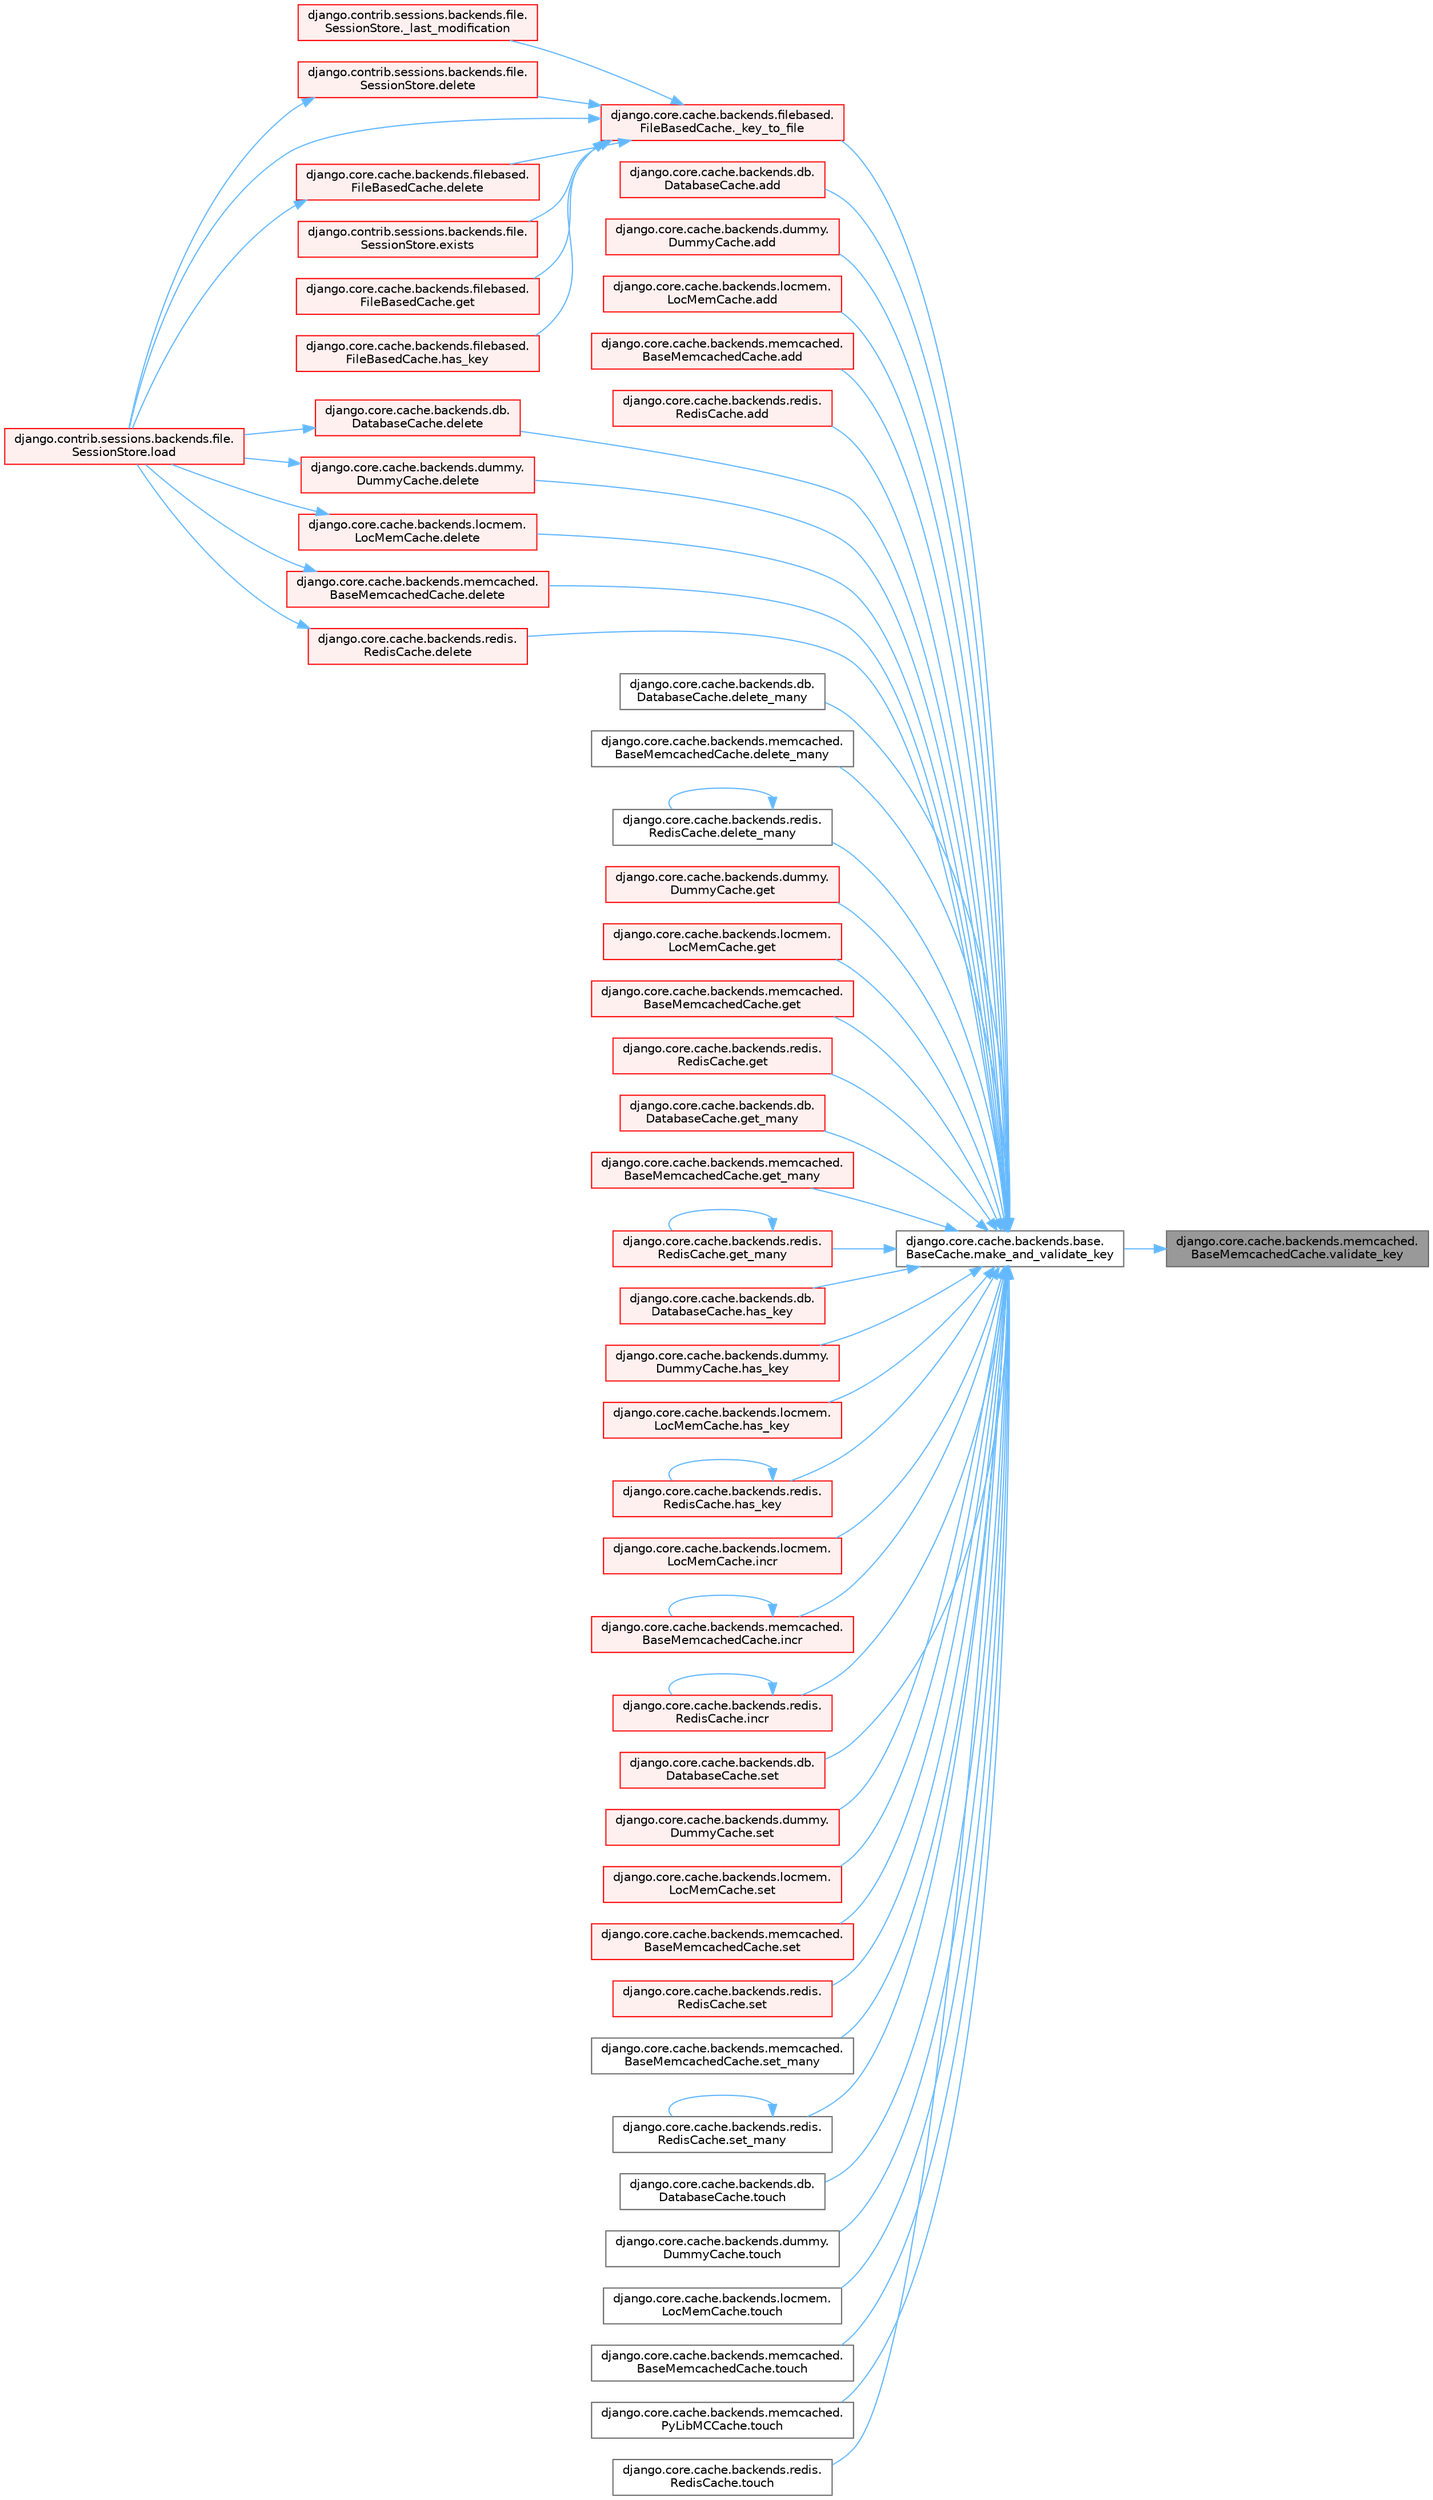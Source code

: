 digraph "django.core.cache.backends.memcached.BaseMemcachedCache.validate_key"
{
 // LATEX_PDF_SIZE
  bgcolor="transparent";
  edge [fontname=Helvetica,fontsize=10,labelfontname=Helvetica,labelfontsize=10];
  node [fontname=Helvetica,fontsize=10,shape=box,height=0.2,width=0.4];
  rankdir="RL";
  Node1 [id="Node000001",label="django.core.cache.backends.memcached.\lBaseMemcachedCache.validate_key",height=0.2,width=0.4,color="gray40", fillcolor="grey60", style="filled", fontcolor="black",tooltip=" "];
  Node1 -> Node2 [id="edge1_Node000001_Node000002",dir="back",color="steelblue1",style="solid",tooltip=" "];
  Node2 [id="Node000002",label="django.core.cache.backends.base.\lBaseCache.make_and_validate_key",height=0.2,width=0.4,color="grey40", fillcolor="white", style="filled",URL="$classdjango_1_1core_1_1cache_1_1backends_1_1base_1_1_base_cache.html#a167e3a6c65f782f011f4a0f4da30d4f5",tooltip=" "];
  Node2 -> Node3 [id="edge2_Node000002_Node000003",dir="back",color="steelblue1",style="solid",tooltip=" "];
  Node3 [id="Node000003",label="django.core.cache.backends.filebased.\lFileBasedCache._key_to_file",height=0.2,width=0.4,color="red", fillcolor="#FFF0F0", style="filled",URL="$classdjango_1_1core_1_1cache_1_1backends_1_1filebased_1_1_file_based_cache.html#a609a352ed94a630e0195ea562de545da",tooltip=" "];
  Node3 -> Node4 [id="edge3_Node000003_Node000004",dir="back",color="steelblue1",style="solid",tooltip=" "];
  Node4 [id="Node000004",label="django.contrib.sessions.backends.file.\lSessionStore._last_modification",height=0.2,width=0.4,color="red", fillcolor="#FFF0F0", style="filled",URL="$classdjango_1_1contrib_1_1sessions_1_1backends_1_1file_1_1_session_store.html#a8b4d1a775b85b229d891b8eca56af491",tooltip=" "];
  Node3 -> Node381 [id="edge4_Node000003_Node000381",dir="back",color="steelblue1",style="solid",tooltip=" "];
  Node381 [id="Node000381",label="django.contrib.sessions.backends.file.\lSessionStore.delete",height=0.2,width=0.4,color="red", fillcolor="#FFF0F0", style="filled",URL="$classdjango_1_1contrib_1_1sessions_1_1backends_1_1file_1_1_session_store.html#adff061b9bf9001df76e9ac5f58286ec4",tooltip=" "];
  Node381 -> Node6 [id="edge5_Node000381_Node000006",dir="back",color="steelblue1",style="solid",tooltip=" "];
  Node6 [id="Node000006",label="django.contrib.sessions.backends.file.\lSessionStore.load",height=0.2,width=0.4,color="red", fillcolor="#FFF0F0", style="filled",URL="$classdjango_1_1contrib_1_1sessions_1_1backends_1_1file_1_1_session_store.html#a408fa63512306fbaa7bbb62742f0295f",tooltip=" "];
  Node3 -> Node390 [id="edge6_Node000003_Node000390",dir="back",color="steelblue1",style="solid",tooltip=" "];
  Node390 [id="Node000390",label="django.core.cache.backends.filebased.\lFileBasedCache.delete",height=0.2,width=0.4,color="red", fillcolor="#FFF0F0", style="filled",URL="$classdjango_1_1core_1_1cache_1_1backends_1_1filebased_1_1_file_based_cache.html#a3ea01a368d14aacb993c07120084e49b",tooltip=" "];
  Node390 -> Node6 [id="edge7_Node000390_Node000006",dir="back",color="steelblue1",style="solid",tooltip=" "];
  Node3 -> Node391 [id="edge8_Node000003_Node000391",dir="back",color="steelblue1",style="solid",tooltip=" "];
  Node391 [id="Node000391",label="django.contrib.sessions.backends.file.\lSessionStore.exists",height=0.2,width=0.4,color="red", fillcolor="#FFF0F0", style="filled",URL="$classdjango_1_1contrib_1_1sessions_1_1backends_1_1file_1_1_session_store.html#ac71713367271770f0725f65d90ea66c5",tooltip=" "];
  Node3 -> Node2965 [id="edge9_Node000003_Node002965",dir="back",color="steelblue1",style="solid",tooltip=" "];
  Node2965 [id="Node002965",label="django.core.cache.backends.filebased.\lFileBasedCache.get",height=0.2,width=0.4,color="red", fillcolor="#FFF0F0", style="filled",URL="$classdjango_1_1core_1_1cache_1_1backends_1_1filebased_1_1_file_based_cache.html#a81478fa25dd545d6e223f4e3d6760646",tooltip=" "];
  Node3 -> Node2966 [id="edge10_Node000003_Node002966",dir="back",color="steelblue1",style="solid",tooltip=" "];
  Node2966 [id="Node002966",label="django.core.cache.backends.filebased.\lFileBasedCache.has_key",height=0.2,width=0.4,color="red", fillcolor="#FFF0F0", style="filled",URL="$classdjango_1_1core_1_1cache_1_1backends_1_1filebased_1_1_file_based_cache.html#a8372c71fa4978b5eb54252ab924eb2f9",tooltip=" "];
  Node3 -> Node6 [id="edge11_Node000003_Node000006",dir="back",color="steelblue1",style="solid",tooltip=" "];
  Node2 -> Node3144 [id="edge12_Node000002_Node003144",dir="back",color="steelblue1",style="solid",tooltip=" "];
  Node3144 [id="Node003144",label="django.core.cache.backends.db.\lDatabaseCache.add",height=0.2,width=0.4,color="red", fillcolor="#FFF0F0", style="filled",URL="$classdjango_1_1core_1_1cache_1_1backends_1_1db_1_1_database_cache.html#a6196dda2bfd9eca834ecd81a7a217ec4",tooltip=" "];
  Node2 -> Node3145 [id="edge13_Node000002_Node003145",dir="back",color="steelblue1",style="solid",tooltip=" "];
  Node3145 [id="Node003145",label="django.core.cache.backends.dummy.\lDummyCache.add",height=0.2,width=0.4,color="red", fillcolor="#FFF0F0", style="filled",URL="$classdjango_1_1core_1_1cache_1_1backends_1_1dummy_1_1_dummy_cache.html#adc04a4b63e4c6a4f61c832f87b9231ed",tooltip=" "];
  Node2 -> Node3146 [id="edge14_Node000002_Node003146",dir="back",color="steelblue1",style="solid",tooltip=" "];
  Node3146 [id="Node003146",label="django.core.cache.backends.locmem.\lLocMemCache.add",height=0.2,width=0.4,color="red", fillcolor="#FFF0F0", style="filled",URL="$classdjango_1_1core_1_1cache_1_1backends_1_1locmem_1_1_loc_mem_cache.html#a6c454b0a21a7ef56bac23c2c47a767a9",tooltip=" "];
  Node2 -> Node3147 [id="edge15_Node000002_Node003147",dir="back",color="steelblue1",style="solid",tooltip=" "];
  Node3147 [id="Node003147",label="django.core.cache.backends.memcached.\lBaseMemcachedCache.add",height=0.2,width=0.4,color="red", fillcolor="#FFF0F0", style="filled",URL="$classdjango_1_1core_1_1cache_1_1backends_1_1memcached_1_1_base_memcached_cache.html#a1d7675623ea665a0ee0748173eeb0a38",tooltip=" "];
  Node2 -> Node3148 [id="edge16_Node000002_Node003148",dir="back",color="steelblue1",style="solid",tooltip=" "];
  Node3148 [id="Node003148",label="django.core.cache.backends.redis.\lRedisCache.add",height=0.2,width=0.4,color="red", fillcolor="#FFF0F0", style="filled",URL="$classdjango_1_1core_1_1cache_1_1backends_1_1redis_1_1_redis_cache.html#a5d4d6507b2a2647f876da5c964cb73c2",tooltip=" "];
  Node2 -> Node3149 [id="edge17_Node000002_Node003149",dir="back",color="steelblue1",style="solid",tooltip=" "];
  Node3149 [id="Node003149",label="django.core.cache.backends.db.\lDatabaseCache.delete",height=0.2,width=0.4,color="red", fillcolor="#FFF0F0", style="filled",URL="$classdjango_1_1core_1_1cache_1_1backends_1_1db_1_1_database_cache.html#a84f1738797247ea8a428dd8b42a3291e",tooltip=" "];
  Node3149 -> Node6 [id="edge18_Node003149_Node000006",dir="back",color="steelblue1",style="solid",tooltip=" "];
  Node2 -> Node3150 [id="edge19_Node000002_Node003150",dir="back",color="steelblue1",style="solid",tooltip=" "];
  Node3150 [id="Node003150",label="django.core.cache.backends.dummy.\lDummyCache.delete",height=0.2,width=0.4,color="red", fillcolor="#FFF0F0", style="filled",URL="$classdjango_1_1core_1_1cache_1_1backends_1_1dummy_1_1_dummy_cache.html#abc94913f7d94ee54a3ded666aa0b5a18",tooltip=" "];
  Node3150 -> Node6 [id="edge20_Node003150_Node000006",dir="back",color="steelblue1",style="solid",tooltip=" "];
  Node2 -> Node2985 [id="edge21_Node000002_Node002985",dir="back",color="steelblue1",style="solid",tooltip=" "];
  Node2985 [id="Node002985",label="django.core.cache.backends.locmem.\lLocMemCache.delete",height=0.2,width=0.4,color="red", fillcolor="#FFF0F0", style="filled",URL="$classdjango_1_1core_1_1cache_1_1backends_1_1locmem_1_1_loc_mem_cache.html#ae4e405d2ee12f7daa88bdfc864a67106",tooltip=" "];
  Node2985 -> Node6 [id="edge22_Node002985_Node000006",dir="back",color="steelblue1",style="solid",tooltip=" "];
  Node2 -> Node3151 [id="edge23_Node000002_Node003151",dir="back",color="steelblue1",style="solid",tooltip=" "];
  Node3151 [id="Node003151",label="django.core.cache.backends.memcached.\lBaseMemcachedCache.delete",height=0.2,width=0.4,color="red", fillcolor="#FFF0F0", style="filled",URL="$classdjango_1_1core_1_1cache_1_1backends_1_1memcached_1_1_base_memcached_cache.html#a3124f8037f81e0bd838ac93896e01b91",tooltip=" "];
  Node3151 -> Node6 [id="edge24_Node003151_Node000006",dir="back",color="steelblue1",style="solid",tooltip=" "];
  Node2 -> Node3152 [id="edge25_Node000002_Node003152",dir="back",color="steelblue1",style="solid",tooltip=" "];
  Node3152 [id="Node003152",label="django.core.cache.backends.redis.\lRedisCache.delete",height=0.2,width=0.4,color="red", fillcolor="#FFF0F0", style="filled",URL="$classdjango_1_1core_1_1cache_1_1backends_1_1redis_1_1_redis_cache.html#a1ca6a8ab121e0dbbc6bf2e1c893a1e38",tooltip=" "];
  Node3152 -> Node6 [id="edge26_Node003152_Node000006",dir="back",color="steelblue1",style="solid",tooltip=" "];
  Node2 -> Node3153 [id="edge27_Node000002_Node003153",dir="back",color="steelblue1",style="solid",tooltip=" "];
  Node3153 [id="Node003153",label="django.core.cache.backends.db.\lDatabaseCache.delete_many",height=0.2,width=0.4,color="grey40", fillcolor="white", style="filled",URL="$classdjango_1_1core_1_1cache_1_1backends_1_1db_1_1_database_cache.html#a39cc540569557aa9a23f8e68e728d37d",tooltip=" "];
  Node2 -> Node3154 [id="edge28_Node000002_Node003154",dir="back",color="steelblue1",style="solid",tooltip=" "];
  Node3154 [id="Node003154",label="django.core.cache.backends.memcached.\lBaseMemcachedCache.delete_many",height=0.2,width=0.4,color="grey40", fillcolor="white", style="filled",URL="$classdjango_1_1core_1_1cache_1_1backends_1_1memcached_1_1_base_memcached_cache.html#ac251f133a61906b941456034b2467932",tooltip=" "];
  Node2 -> Node3155 [id="edge29_Node000002_Node003155",dir="back",color="steelblue1",style="solid",tooltip=" "];
  Node3155 [id="Node003155",label="django.core.cache.backends.redis.\lRedisCache.delete_many",height=0.2,width=0.4,color="grey40", fillcolor="white", style="filled",URL="$classdjango_1_1core_1_1cache_1_1backends_1_1redis_1_1_redis_cache.html#a956a835f36301f7d8a147497681697f6",tooltip=" "];
  Node3155 -> Node3155 [id="edge30_Node003155_Node003155",dir="back",color="steelblue1",style="solid",tooltip=" "];
  Node2 -> Node3156 [id="edge31_Node000002_Node003156",dir="back",color="steelblue1",style="solid",tooltip=" "];
  Node3156 [id="Node003156",label="django.core.cache.backends.dummy.\lDummyCache.get",height=0.2,width=0.4,color="red", fillcolor="#FFF0F0", style="filled",URL="$classdjango_1_1core_1_1cache_1_1backends_1_1dummy_1_1_dummy_cache.html#a91db0f78eeef15ccb77c8c518e12de81",tooltip=" "];
  Node2 -> Node2988 [id="edge32_Node000002_Node002988",dir="back",color="steelblue1",style="solid",tooltip=" "];
  Node2988 [id="Node002988",label="django.core.cache.backends.locmem.\lLocMemCache.get",height=0.2,width=0.4,color="red", fillcolor="#FFF0F0", style="filled",URL="$classdjango_1_1core_1_1cache_1_1backends_1_1locmem_1_1_loc_mem_cache.html#aeb7aff9d132188d4b106f42045eaf803",tooltip=" "];
  Node2 -> Node3157 [id="edge33_Node000002_Node003157",dir="back",color="steelblue1",style="solid",tooltip=" "];
  Node3157 [id="Node003157",label="django.core.cache.backends.memcached.\lBaseMemcachedCache.get",height=0.2,width=0.4,color="red", fillcolor="#FFF0F0", style="filled",URL="$classdjango_1_1core_1_1cache_1_1backends_1_1memcached_1_1_base_memcached_cache.html#ad5e6be20ce407cf4548603d3b413c56e",tooltip=" "];
  Node2 -> Node3158 [id="edge34_Node000002_Node003158",dir="back",color="steelblue1",style="solid",tooltip=" "];
  Node3158 [id="Node003158",label="django.core.cache.backends.redis.\lRedisCache.get",height=0.2,width=0.4,color="red", fillcolor="#FFF0F0", style="filled",URL="$classdjango_1_1core_1_1cache_1_1backends_1_1redis_1_1_redis_cache.html#ac5ae812bc82909854e7658e31c37fdcb",tooltip=" "];
  Node2 -> Node3159 [id="edge35_Node000002_Node003159",dir="back",color="steelblue1",style="solid",tooltip=" "];
  Node3159 [id="Node003159",label="django.core.cache.backends.db.\lDatabaseCache.get_many",height=0.2,width=0.4,color="red", fillcolor="#FFF0F0", style="filled",URL="$classdjango_1_1core_1_1cache_1_1backends_1_1db_1_1_database_cache.html#a6366f287d069ab0d0fb239a542590156",tooltip=" "];
  Node2 -> Node3160 [id="edge36_Node000002_Node003160",dir="back",color="steelblue1",style="solid",tooltip=" "];
  Node3160 [id="Node003160",label="django.core.cache.backends.memcached.\lBaseMemcachedCache.get_many",height=0.2,width=0.4,color="red", fillcolor="#FFF0F0", style="filled",URL="$classdjango_1_1core_1_1cache_1_1backends_1_1memcached_1_1_base_memcached_cache.html#a85a44d2325c772d87df092ebdf277e51",tooltip=" "];
  Node2 -> Node3161 [id="edge37_Node000002_Node003161",dir="back",color="steelblue1",style="solid",tooltip=" "];
  Node3161 [id="Node003161",label="django.core.cache.backends.redis.\lRedisCache.get_many",height=0.2,width=0.4,color="red", fillcolor="#FFF0F0", style="filled",URL="$classdjango_1_1core_1_1cache_1_1backends_1_1redis_1_1_redis_cache.html#a274f736272150c12722239dcfbb11acd",tooltip=" "];
  Node3161 -> Node3161 [id="edge38_Node003161_Node003161",dir="back",color="steelblue1",style="solid",tooltip=" "];
  Node2 -> Node3162 [id="edge39_Node000002_Node003162",dir="back",color="steelblue1",style="solid",tooltip=" "];
  Node3162 [id="Node003162",label="django.core.cache.backends.db.\lDatabaseCache.has_key",height=0.2,width=0.4,color="red", fillcolor="#FFF0F0", style="filled",URL="$classdjango_1_1core_1_1cache_1_1backends_1_1db_1_1_database_cache.html#aef6de2492e2cf56b23539fee71cc3953",tooltip=" "];
  Node2 -> Node3163 [id="edge40_Node000002_Node003163",dir="back",color="steelblue1",style="solid",tooltip=" "];
  Node3163 [id="Node003163",label="django.core.cache.backends.dummy.\lDummyCache.has_key",height=0.2,width=0.4,color="red", fillcolor="#FFF0F0", style="filled",URL="$classdjango_1_1core_1_1cache_1_1backends_1_1dummy_1_1_dummy_cache.html#a9b21f2da2f41f44319353a24a5101163",tooltip=" "];
  Node2 -> Node2989 [id="edge41_Node000002_Node002989",dir="back",color="steelblue1",style="solid",tooltip=" "];
  Node2989 [id="Node002989",label="django.core.cache.backends.locmem.\lLocMemCache.has_key",height=0.2,width=0.4,color="red", fillcolor="#FFF0F0", style="filled",URL="$classdjango_1_1core_1_1cache_1_1backends_1_1locmem_1_1_loc_mem_cache.html#aeb6759ed9e4eb6930bb77452e453ef5c",tooltip=" "];
  Node2 -> Node3164 [id="edge42_Node000002_Node003164",dir="back",color="steelblue1",style="solid",tooltip=" "];
  Node3164 [id="Node003164",label="django.core.cache.backends.redis.\lRedisCache.has_key",height=0.2,width=0.4,color="red", fillcolor="#FFF0F0", style="filled",URL="$classdjango_1_1core_1_1cache_1_1backends_1_1redis_1_1_redis_cache.html#adfdfa1873b08e96396368979fa159347",tooltip=" "];
  Node3164 -> Node3164 [id="edge43_Node003164_Node003164",dir="back",color="steelblue1",style="solid",tooltip=" "];
  Node2 -> Node2990 [id="edge44_Node000002_Node002990",dir="back",color="steelblue1",style="solid",tooltip=" "];
  Node2990 [id="Node002990",label="django.core.cache.backends.locmem.\lLocMemCache.incr",height=0.2,width=0.4,color="red", fillcolor="#FFF0F0", style="filled",URL="$classdjango_1_1core_1_1cache_1_1backends_1_1locmem_1_1_loc_mem_cache.html#a3ab3b12146a8144a5e580ff4e852635d",tooltip=" "];
  Node2 -> Node783 [id="edge45_Node000002_Node000783",dir="back",color="steelblue1",style="solid",tooltip=" "];
  Node783 [id="Node000783",label="django.core.cache.backends.memcached.\lBaseMemcachedCache.incr",height=0.2,width=0.4,color="red", fillcolor="#FFF0F0", style="filled",URL="$classdjango_1_1core_1_1cache_1_1backends_1_1memcached_1_1_base_memcached_cache.html#aef50770ac68a7929f8609f493e767c8d",tooltip=" "];
  Node783 -> Node783 [id="edge46_Node000783_Node000783",dir="back",color="steelblue1",style="solid",tooltip=" "];
  Node2 -> Node3165 [id="edge47_Node000002_Node003165",dir="back",color="steelblue1",style="solid",tooltip=" "];
  Node3165 [id="Node003165",label="django.core.cache.backends.redis.\lRedisCache.incr",height=0.2,width=0.4,color="red", fillcolor="#FFF0F0", style="filled",URL="$classdjango_1_1core_1_1cache_1_1backends_1_1redis_1_1_redis_cache.html#a6b37444fa82fece674835401cdedec72",tooltip=" "];
  Node3165 -> Node3165 [id="edge48_Node003165_Node003165",dir="back",color="steelblue1",style="solid",tooltip=" "];
  Node2 -> Node3166 [id="edge49_Node000002_Node003166",dir="back",color="steelblue1",style="solid",tooltip=" "];
  Node3166 [id="Node003166",label="django.core.cache.backends.db.\lDatabaseCache.set",height=0.2,width=0.4,color="red", fillcolor="#FFF0F0", style="filled",URL="$classdjango_1_1core_1_1cache_1_1backends_1_1db_1_1_database_cache.html#af7feb1b77937214a7d9b5698e4e0bb29",tooltip=" "];
  Node2 -> Node3167 [id="edge50_Node000002_Node003167",dir="back",color="steelblue1",style="solid",tooltip=" "];
  Node3167 [id="Node003167",label="django.core.cache.backends.dummy.\lDummyCache.set",height=0.2,width=0.4,color="red", fillcolor="#FFF0F0", style="filled",URL="$classdjango_1_1core_1_1cache_1_1backends_1_1dummy_1_1_dummy_cache.html#a60c9c882b0d1e6581511e5e9b0cf96db",tooltip=" "];
  Node2 -> Node3168 [id="edge51_Node000002_Node003168",dir="back",color="steelblue1",style="solid",tooltip=" "];
  Node3168 [id="Node003168",label="django.core.cache.backends.locmem.\lLocMemCache.set",height=0.2,width=0.4,color="red", fillcolor="#FFF0F0", style="filled",URL="$classdjango_1_1core_1_1cache_1_1backends_1_1locmem_1_1_loc_mem_cache.html#a257e45a1dc910ee163a95cabdb410e9e",tooltip=" "];
  Node2 -> Node3169 [id="edge52_Node000002_Node003169",dir="back",color="steelblue1",style="solid",tooltip=" "];
  Node3169 [id="Node003169",label="django.core.cache.backends.memcached.\lBaseMemcachedCache.set",height=0.2,width=0.4,color="red", fillcolor="#FFF0F0", style="filled",URL="$classdjango_1_1core_1_1cache_1_1backends_1_1memcached_1_1_base_memcached_cache.html#a68a6d2285de9be70c8ab56944733c2c1",tooltip=" "];
  Node2 -> Node3170 [id="edge53_Node000002_Node003170",dir="back",color="steelblue1",style="solid",tooltip=" "];
  Node3170 [id="Node003170",label="django.core.cache.backends.redis.\lRedisCache.set",height=0.2,width=0.4,color="red", fillcolor="#FFF0F0", style="filled",URL="$classdjango_1_1core_1_1cache_1_1backends_1_1redis_1_1_redis_cache.html#a76b6bcb5134592037c3749b97553f175",tooltip=" "];
  Node2 -> Node3171 [id="edge54_Node000002_Node003171",dir="back",color="steelblue1",style="solid",tooltip=" "];
  Node3171 [id="Node003171",label="django.core.cache.backends.memcached.\lBaseMemcachedCache.set_many",height=0.2,width=0.4,color="grey40", fillcolor="white", style="filled",URL="$classdjango_1_1core_1_1cache_1_1backends_1_1memcached_1_1_base_memcached_cache.html#a599196c36fde1e368eb1ecaab39fd209",tooltip=" "];
  Node2 -> Node3172 [id="edge55_Node000002_Node003172",dir="back",color="steelblue1",style="solid",tooltip=" "];
  Node3172 [id="Node003172",label="django.core.cache.backends.redis.\lRedisCache.set_many",height=0.2,width=0.4,color="grey40", fillcolor="white", style="filled",URL="$classdjango_1_1core_1_1cache_1_1backends_1_1redis_1_1_redis_cache.html#a9098c6fac845e942585d4dcb864bb049",tooltip=" "];
  Node3172 -> Node3172 [id="edge56_Node003172_Node003172",dir="back",color="steelblue1",style="solid",tooltip=" "];
  Node2 -> Node3173 [id="edge57_Node000002_Node003173",dir="back",color="steelblue1",style="solid",tooltip=" "];
  Node3173 [id="Node003173",label="django.core.cache.backends.db.\lDatabaseCache.touch",height=0.2,width=0.4,color="grey40", fillcolor="white", style="filled",URL="$classdjango_1_1core_1_1cache_1_1backends_1_1db_1_1_database_cache.html#a6fad7ac5344791e29bf238e03a2a5d75",tooltip=" "];
  Node2 -> Node3174 [id="edge58_Node000002_Node003174",dir="back",color="steelblue1",style="solid",tooltip=" "];
  Node3174 [id="Node003174",label="django.core.cache.backends.dummy.\lDummyCache.touch",height=0.2,width=0.4,color="grey40", fillcolor="white", style="filled",URL="$classdjango_1_1core_1_1cache_1_1backends_1_1dummy_1_1_dummy_cache.html#ab1d7acd209ef24953425005c9c1ceebe",tooltip=" "];
  Node2 -> Node3175 [id="edge59_Node000002_Node003175",dir="back",color="steelblue1",style="solid",tooltip=" "];
  Node3175 [id="Node003175",label="django.core.cache.backends.locmem.\lLocMemCache.touch",height=0.2,width=0.4,color="grey40", fillcolor="white", style="filled",URL="$classdjango_1_1core_1_1cache_1_1backends_1_1locmem_1_1_loc_mem_cache.html#a20b36ddc0873e4b5f0a5b2f1c93f396c",tooltip=" "];
  Node2 -> Node3176 [id="edge60_Node000002_Node003176",dir="back",color="steelblue1",style="solid",tooltip=" "];
  Node3176 [id="Node003176",label="django.core.cache.backends.memcached.\lBaseMemcachedCache.touch",height=0.2,width=0.4,color="grey40", fillcolor="white", style="filled",URL="$classdjango_1_1core_1_1cache_1_1backends_1_1memcached_1_1_base_memcached_cache.html#ab996b346728a0749cfe6a6e28af9e498",tooltip=" "];
  Node2 -> Node3177 [id="edge61_Node000002_Node003177",dir="back",color="steelblue1",style="solid",tooltip=" "];
  Node3177 [id="Node003177",label="django.core.cache.backends.memcached.\lPyLibMCCache.touch",height=0.2,width=0.4,color="grey40", fillcolor="white", style="filled",URL="$classdjango_1_1core_1_1cache_1_1backends_1_1memcached_1_1_py_lib_m_c_cache.html#a8efe326e29ffdb8e1d0909426b18ddf8",tooltip=" "];
  Node2 -> Node3178 [id="edge62_Node000002_Node003178",dir="back",color="steelblue1",style="solid",tooltip=" "];
  Node3178 [id="Node003178",label="django.core.cache.backends.redis.\lRedisCache.touch",height=0.2,width=0.4,color="grey40", fillcolor="white", style="filled",URL="$classdjango_1_1core_1_1cache_1_1backends_1_1redis_1_1_redis_cache.html#a10ea0871a648b19eabe1a647b40cd92d",tooltip=" "];
}
